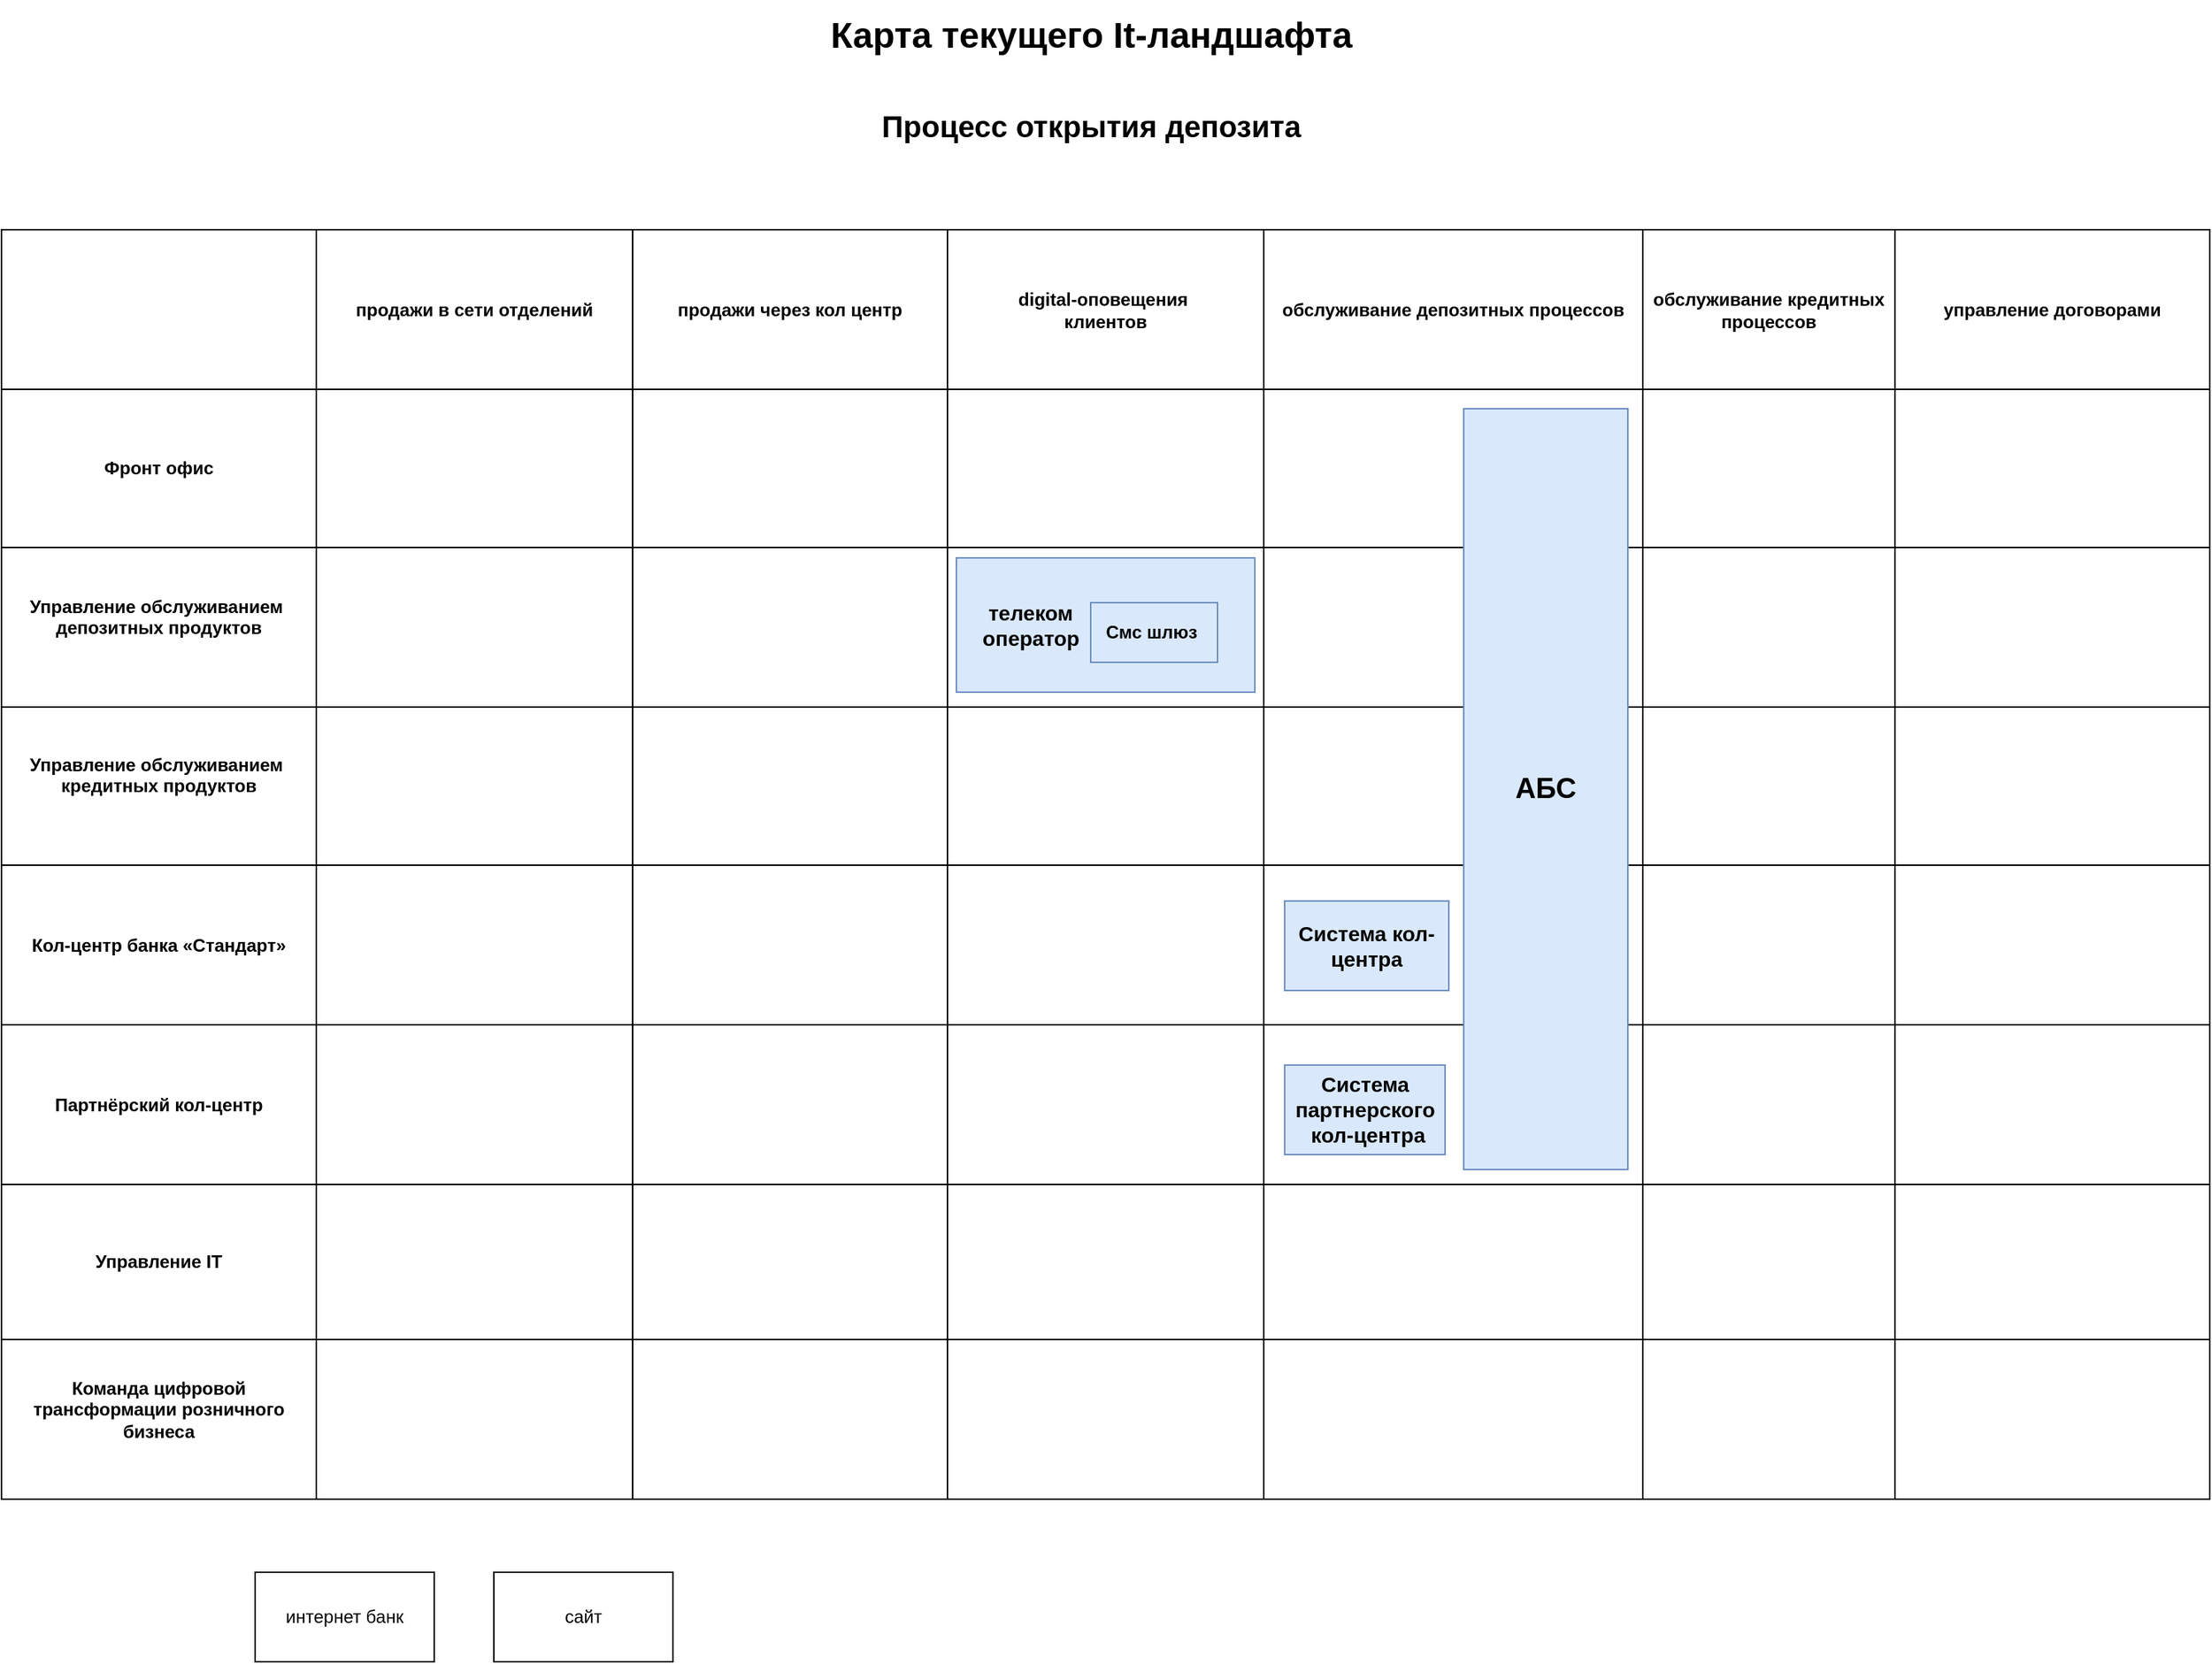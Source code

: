 <mxfile>
    <diagram name="Page-1" id="bd83a815-5ea8-2e97-e5ec-87c9f400f2fa">
        <mxGraphModel dx="1813" dy="1408" grid="1" gridSize="10" guides="1" tooltips="1" connect="1" arrows="1" fold="1" page="1" pageScale="1.5" pageWidth="1169" pageHeight="826" background="none" math="0" shadow="0">
            <root>
                <mxCell id="0" style=";html=1;"/>
                <mxCell id="1" style=";html=1;" parent="0"/>
                <mxCell id="1516e18e63f93b96-3" value="Карта текущего It-ландшафта" style="text;strokeColor=none;fillColor=none;html=1;fontSize=24;fontStyle=1;verticalAlign=middle;align=center;rounded=0;shadow=1;" parent="1" vertex="1">
                    <mxGeometry x="480" y="80" width="780" height="40" as="geometry"/>
                </mxCell>
                <mxCell id="1myl8zjfkGDdgsmhDYGg-34" value="" style="shape=table;startSize=0;container=1;collapsible=0;childLayout=tableLayout;" parent="1" vertex="1">
                    <mxGeometry x="140" y="230" width="1480" height="851" as="geometry"/>
                </mxCell>
                <mxCell id="1myl8zjfkGDdgsmhDYGg-35" value="" style="shape=tableRow;horizontal=0;startSize=0;swimlaneHead=0;swimlaneBody=0;strokeColor=inherit;top=0;left=0;bottom=0;right=0;collapsible=0;dropTarget=0;fillColor=none;points=[[0,0.5],[1,0.5]];portConstraint=eastwest;" parent="1myl8zjfkGDdgsmhDYGg-34" vertex="1">
                    <mxGeometry width="1480" height="107" as="geometry"/>
                </mxCell>
                <mxCell id="1myl8zjfkGDdgsmhDYGg-36" value="" style="shape=partialRectangle;html=1;whiteSpace=wrap;connectable=0;strokeColor=inherit;overflow=hidden;fillColor=none;top=0;left=0;bottom=0;right=0;pointerEvents=1;" parent="1myl8zjfkGDdgsmhDYGg-35" vertex="1">
                    <mxGeometry width="211" height="107" as="geometry">
                        <mxRectangle width="211" height="107" as="alternateBounds"/>
                    </mxGeometry>
                </mxCell>
                <mxCell id="1myl8zjfkGDdgsmhDYGg-37" value="&lt;b&gt;продажи в сети отделений&lt;/b&gt;" style="shape=partialRectangle;html=1;whiteSpace=wrap;connectable=0;strokeColor=inherit;overflow=hidden;fillColor=none;top=0;left=0;bottom=0;right=0;pointerEvents=1;align=center;verticalAlign=middle;fontFamily=Helvetica;fontSize=12;fontColor=default;" parent="1myl8zjfkGDdgsmhDYGg-35" vertex="1">
                    <mxGeometry x="211" width="212" height="107" as="geometry">
                        <mxRectangle width="212" height="107" as="alternateBounds"/>
                    </mxGeometry>
                </mxCell>
                <mxCell id="1myl8zjfkGDdgsmhDYGg-38" value="&lt;b&gt;продажи через кол центр&lt;/b&gt;" style="shape=partialRectangle;html=1;whiteSpace=wrap;connectable=0;strokeColor=inherit;overflow=hidden;fillColor=none;top=0;left=0;bottom=0;right=0;pointerEvents=1;" parent="1myl8zjfkGDdgsmhDYGg-35" vertex="1">
                    <mxGeometry x="423" width="211" height="107" as="geometry">
                        <mxRectangle width="211" height="107" as="alternateBounds"/>
                    </mxGeometry>
                </mxCell>
                <mxCell id="1myl8zjfkGDdgsmhDYGg-39" value="&lt;div&gt;&lt;b&gt;digital-оповещения&amp;nbsp;&lt;/b&gt;&lt;/div&gt;&lt;div&gt;&lt;b&gt;клиентов&lt;/b&gt;&lt;/div&gt;" style="shape=partialRectangle;html=1;whiteSpace=wrap;connectable=0;strokeColor=inherit;overflow=hidden;fillColor=none;top=0;left=0;bottom=0;right=0;pointerEvents=1;" parent="1myl8zjfkGDdgsmhDYGg-35" vertex="1">
                    <mxGeometry x="634" width="212" height="107" as="geometry">
                        <mxRectangle width="212" height="107" as="alternateBounds"/>
                    </mxGeometry>
                </mxCell>
                <mxCell id="1myl8zjfkGDdgsmhDYGg-40" value="обслуживание депозитных процессов" style="shape=partialRectangle;html=1;whiteSpace=wrap;connectable=0;strokeColor=inherit;overflow=hidden;fillColor=none;top=0;left=0;bottom=0;right=0;pointerEvents=1;fontStyle=1" parent="1myl8zjfkGDdgsmhDYGg-35" vertex="1">
                    <mxGeometry x="846" width="254" height="107" as="geometry">
                        <mxRectangle width="254" height="107" as="alternateBounds"/>
                    </mxGeometry>
                </mxCell>
                <mxCell id="1myl8zjfkGDdgsmhDYGg-41" value="обслуживание кредитных процессов" style="shape=partialRectangle;html=1;whiteSpace=wrap;connectable=0;strokeColor=inherit;overflow=hidden;fillColor=none;top=0;left=0;bottom=0;right=0;pointerEvents=1;fontStyle=1" parent="1myl8zjfkGDdgsmhDYGg-35" vertex="1">
                    <mxGeometry x="1100" width="169" height="107" as="geometry">
                        <mxRectangle width="169" height="107" as="alternateBounds"/>
                    </mxGeometry>
                </mxCell>
                <mxCell id="1myl8zjfkGDdgsmhDYGg-42" value="управление договорами" style="shape=partialRectangle;html=1;whiteSpace=wrap;connectable=0;strokeColor=inherit;overflow=hidden;fillColor=none;top=0;left=0;bottom=0;right=0;pointerEvents=1;fontStyle=1" parent="1myl8zjfkGDdgsmhDYGg-35" vertex="1">
                    <mxGeometry x="1269" width="211" height="107" as="geometry">
                        <mxRectangle width="211" height="107" as="alternateBounds"/>
                    </mxGeometry>
                </mxCell>
                <mxCell id="1myl8zjfkGDdgsmhDYGg-45" value="" style="shape=tableRow;horizontal=0;startSize=0;swimlaneHead=0;swimlaneBody=0;strokeColor=inherit;top=0;left=0;bottom=0;right=0;collapsible=0;dropTarget=0;fillColor=none;points=[[0,0.5],[1,0.5]];portConstraint=eastwest;" parent="1myl8zjfkGDdgsmhDYGg-34" vertex="1">
                    <mxGeometry y="107" width="1480" height="106" as="geometry"/>
                </mxCell>
                <mxCell id="1myl8zjfkGDdgsmhDYGg-46" value="&lt;strong&gt;Фронт офис&lt;/strong&gt;" style="shape=partialRectangle;html=1;whiteSpace=wrap;connectable=0;strokeColor=inherit;overflow=hidden;fillColor=none;top=0;left=0;bottom=0;right=0;pointerEvents=1;" parent="1myl8zjfkGDdgsmhDYGg-45" vertex="1">
                    <mxGeometry width="211" height="106" as="geometry">
                        <mxRectangle width="211" height="106" as="alternateBounds"/>
                    </mxGeometry>
                </mxCell>
                <mxCell id="1myl8zjfkGDdgsmhDYGg-47" value="" style="shape=partialRectangle;html=1;whiteSpace=wrap;connectable=0;strokeColor=inherit;overflow=hidden;fillColor=none;top=0;left=0;bottom=0;right=0;pointerEvents=1;" parent="1myl8zjfkGDdgsmhDYGg-45" vertex="1">
                    <mxGeometry x="211" width="212" height="106" as="geometry">
                        <mxRectangle width="212" height="106" as="alternateBounds"/>
                    </mxGeometry>
                </mxCell>
                <mxCell id="1myl8zjfkGDdgsmhDYGg-48" value="" style="shape=partialRectangle;html=1;whiteSpace=wrap;connectable=0;strokeColor=inherit;overflow=hidden;fillColor=none;top=0;left=0;bottom=0;right=0;pointerEvents=1;" parent="1myl8zjfkGDdgsmhDYGg-45" vertex="1">
                    <mxGeometry x="423" width="211" height="106" as="geometry">
                        <mxRectangle width="211" height="106" as="alternateBounds"/>
                    </mxGeometry>
                </mxCell>
                <mxCell id="1myl8zjfkGDdgsmhDYGg-49" value="" style="shape=partialRectangle;html=1;whiteSpace=wrap;connectable=0;strokeColor=inherit;overflow=hidden;fillColor=none;top=0;left=0;bottom=0;right=0;pointerEvents=1;" parent="1myl8zjfkGDdgsmhDYGg-45" vertex="1">
                    <mxGeometry x="634" width="212" height="106" as="geometry">
                        <mxRectangle width="212" height="106" as="alternateBounds"/>
                    </mxGeometry>
                </mxCell>
                <mxCell id="1myl8zjfkGDdgsmhDYGg-50" value="" style="shape=partialRectangle;html=1;whiteSpace=wrap;connectable=0;strokeColor=inherit;overflow=hidden;fillColor=none;top=0;left=0;bottom=0;right=0;pointerEvents=1;" parent="1myl8zjfkGDdgsmhDYGg-45" vertex="1">
                    <mxGeometry x="846" width="254" height="106" as="geometry">
                        <mxRectangle width="254" height="106" as="alternateBounds"/>
                    </mxGeometry>
                </mxCell>
                <mxCell id="1myl8zjfkGDdgsmhDYGg-51" value="" style="shape=partialRectangle;html=1;whiteSpace=wrap;connectable=0;strokeColor=inherit;overflow=hidden;fillColor=none;top=0;left=0;bottom=0;right=0;pointerEvents=1;" parent="1myl8zjfkGDdgsmhDYGg-45" vertex="1">
                    <mxGeometry x="1100" width="169" height="106" as="geometry">
                        <mxRectangle width="169" height="106" as="alternateBounds"/>
                    </mxGeometry>
                </mxCell>
                <mxCell id="1myl8zjfkGDdgsmhDYGg-52" value="" style="shape=partialRectangle;html=1;whiteSpace=wrap;connectable=0;strokeColor=inherit;overflow=hidden;fillColor=none;top=0;left=0;bottom=0;right=0;pointerEvents=1;" parent="1myl8zjfkGDdgsmhDYGg-45" vertex="1">
                    <mxGeometry x="1269" width="211" height="106" as="geometry">
                        <mxRectangle width="211" height="106" as="alternateBounds"/>
                    </mxGeometry>
                </mxCell>
                <mxCell id="1myl8zjfkGDdgsmhDYGg-55" value="" style="shape=tableRow;horizontal=0;startSize=0;swimlaneHead=0;swimlaneBody=0;strokeColor=inherit;top=0;left=0;bottom=0;right=0;collapsible=0;dropTarget=0;fillColor=none;points=[[0,0.5],[1,0.5]];portConstraint=eastwest;" parent="1myl8zjfkGDdgsmhDYGg-34" vertex="1">
                    <mxGeometry y="213" width="1480" height="107" as="geometry"/>
                </mxCell>
                <mxCell id="1myl8zjfkGDdgsmhDYGg-56" value="&#xa;&lt;strong&gt;Управление обслуживанием&amp;nbsp;&lt;br&gt;депозитных продуктов&lt;/strong&gt;&#xa;&#xa;" style="shape=partialRectangle;html=1;whiteSpace=wrap;connectable=0;strokeColor=inherit;overflow=hidden;fillColor=none;top=0;left=0;bottom=0;right=0;pointerEvents=1;" parent="1myl8zjfkGDdgsmhDYGg-55" vertex="1">
                    <mxGeometry width="211" height="107" as="geometry">
                        <mxRectangle width="211" height="107" as="alternateBounds"/>
                    </mxGeometry>
                </mxCell>
                <mxCell id="1myl8zjfkGDdgsmhDYGg-57" value="" style="shape=partialRectangle;html=1;whiteSpace=wrap;connectable=0;strokeColor=inherit;overflow=hidden;fillColor=none;top=0;left=0;bottom=0;right=0;pointerEvents=1;" parent="1myl8zjfkGDdgsmhDYGg-55" vertex="1">
                    <mxGeometry x="211" width="212" height="107" as="geometry">
                        <mxRectangle width="212" height="107" as="alternateBounds"/>
                    </mxGeometry>
                </mxCell>
                <mxCell id="1myl8zjfkGDdgsmhDYGg-58" value="" style="shape=partialRectangle;html=1;whiteSpace=wrap;connectable=0;strokeColor=inherit;overflow=hidden;fillColor=none;top=0;left=0;bottom=0;right=0;pointerEvents=1;" parent="1myl8zjfkGDdgsmhDYGg-55" vertex="1">
                    <mxGeometry x="423" width="211" height="107" as="geometry">
                        <mxRectangle width="211" height="107" as="alternateBounds"/>
                    </mxGeometry>
                </mxCell>
                <mxCell id="1myl8zjfkGDdgsmhDYGg-59" value="" style="shape=partialRectangle;html=1;whiteSpace=wrap;connectable=0;strokeColor=inherit;overflow=hidden;fillColor=none;top=0;left=0;bottom=0;right=0;pointerEvents=1;" parent="1myl8zjfkGDdgsmhDYGg-55" vertex="1">
                    <mxGeometry x="634" width="212" height="107" as="geometry">
                        <mxRectangle width="212" height="107" as="alternateBounds"/>
                    </mxGeometry>
                </mxCell>
                <mxCell id="1myl8zjfkGDdgsmhDYGg-60" value="" style="shape=partialRectangle;html=1;whiteSpace=wrap;connectable=0;strokeColor=inherit;overflow=hidden;fillColor=none;top=0;left=0;bottom=0;right=0;pointerEvents=1;" parent="1myl8zjfkGDdgsmhDYGg-55" vertex="1">
                    <mxGeometry x="846" width="254" height="107" as="geometry">
                        <mxRectangle width="254" height="107" as="alternateBounds"/>
                    </mxGeometry>
                </mxCell>
                <mxCell id="1myl8zjfkGDdgsmhDYGg-61" value="" style="shape=partialRectangle;html=1;whiteSpace=wrap;connectable=0;strokeColor=inherit;overflow=hidden;fillColor=none;top=0;left=0;bottom=0;right=0;pointerEvents=1;" parent="1myl8zjfkGDdgsmhDYGg-55" vertex="1">
                    <mxGeometry x="1100" width="169" height="107" as="geometry">
                        <mxRectangle width="169" height="107" as="alternateBounds"/>
                    </mxGeometry>
                </mxCell>
                <mxCell id="1myl8zjfkGDdgsmhDYGg-62" value="" style="shape=partialRectangle;html=1;whiteSpace=wrap;connectable=0;strokeColor=inherit;overflow=hidden;fillColor=none;top=0;left=0;bottom=0;right=0;pointerEvents=1;" parent="1myl8zjfkGDdgsmhDYGg-55" vertex="1">
                    <mxGeometry x="1269" width="211" height="107" as="geometry">
                        <mxRectangle width="211" height="107" as="alternateBounds"/>
                    </mxGeometry>
                </mxCell>
                <mxCell id="1myl8zjfkGDdgsmhDYGg-65" value="" style="shape=tableRow;horizontal=0;startSize=0;swimlaneHead=0;swimlaneBody=0;strokeColor=inherit;top=0;left=0;bottom=0;right=0;collapsible=0;dropTarget=0;fillColor=none;points=[[0,0.5],[1,0.5]];portConstraint=eastwest;" parent="1myl8zjfkGDdgsmhDYGg-34" vertex="1">
                    <mxGeometry y="320" width="1480" height="106" as="geometry"/>
                </mxCell>
                <mxCell id="1myl8zjfkGDdgsmhDYGg-66" value="&#xa;&lt;strong&gt;Управление обслуживанием&amp;nbsp;&lt;br&gt;кредитных продуктов&lt;/strong&gt;&#xa;&#xa;" style="shape=partialRectangle;html=1;whiteSpace=wrap;connectable=0;strokeColor=inherit;overflow=hidden;fillColor=none;top=0;left=0;bottom=0;right=0;pointerEvents=1;" parent="1myl8zjfkGDdgsmhDYGg-65" vertex="1">
                    <mxGeometry width="211" height="106" as="geometry">
                        <mxRectangle width="211" height="106" as="alternateBounds"/>
                    </mxGeometry>
                </mxCell>
                <mxCell id="1myl8zjfkGDdgsmhDYGg-67" value="" style="shape=partialRectangle;html=1;whiteSpace=wrap;connectable=0;strokeColor=inherit;overflow=hidden;fillColor=none;top=0;left=0;bottom=0;right=0;pointerEvents=1;" parent="1myl8zjfkGDdgsmhDYGg-65" vertex="1">
                    <mxGeometry x="211" width="212" height="106" as="geometry">
                        <mxRectangle width="212" height="106" as="alternateBounds"/>
                    </mxGeometry>
                </mxCell>
                <mxCell id="1myl8zjfkGDdgsmhDYGg-68" value="" style="shape=partialRectangle;html=1;whiteSpace=wrap;connectable=0;strokeColor=inherit;overflow=hidden;fillColor=none;top=0;left=0;bottom=0;right=0;pointerEvents=1;" parent="1myl8zjfkGDdgsmhDYGg-65" vertex="1">
                    <mxGeometry x="423" width="211" height="106" as="geometry">
                        <mxRectangle width="211" height="106" as="alternateBounds"/>
                    </mxGeometry>
                </mxCell>
                <mxCell id="1myl8zjfkGDdgsmhDYGg-69" value="" style="shape=partialRectangle;html=1;whiteSpace=wrap;connectable=0;strokeColor=inherit;overflow=hidden;fillColor=none;top=0;left=0;bottom=0;right=0;pointerEvents=1;" parent="1myl8zjfkGDdgsmhDYGg-65" vertex="1">
                    <mxGeometry x="634" width="212" height="106" as="geometry">
                        <mxRectangle width="212" height="106" as="alternateBounds"/>
                    </mxGeometry>
                </mxCell>
                <mxCell id="1myl8zjfkGDdgsmhDYGg-70" value="" style="shape=partialRectangle;html=1;whiteSpace=wrap;connectable=0;strokeColor=inherit;overflow=hidden;fillColor=none;top=0;left=0;bottom=0;right=0;pointerEvents=1;" parent="1myl8zjfkGDdgsmhDYGg-65" vertex="1">
                    <mxGeometry x="846" width="254" height="106" as="geometry">
                        <mxRectangle width="254" height="106" as="alternateBounds"/>
                    </mxGeometry>
                </mxCell>
                <mxCell id="1myl8zjfkGDdgsmhDYGg-71" value="" style="shape=partialRectangle;html=1;whiteSpace=wrap;connectable=0;strokeColor=inherit;overflow=hidden;fillColor=none;top=0;left=0;bottom=0;right=0;pointerEvents=1;" parent="1myl8zjfkGDdgsmhDYGg-65" vertex="1">
                    <mxGeometry x="1100" width="169" height="106" as="geometry">
                        <mxRectangle width="169" height="106" as="alternateBounds"/>
                    </mxGeometry>
                </mxCell>
                <mxCell id="1myl8zjfkGDdgsmhDYGg-72" value="" style="shape=partialRectangle;html=1;whiteSpace=wrap;connectable=0;strokeColor=inherit;overflow=hidden;fillColor=none;top=0;left=0;bottom=0;right=0;pointerEvents=1;" parent="1myl8zjfkGDdgsmhDYGg-65" vertex="1">
                    <mxGeometry x="1269" width="211" height="106" as="geometry">
                        <mxRectangle width="211" height="106" as="alternateBounds"/>
                    </mxGeometry>
                </mxCell>
                <mxCell id="1myl8zjfkGDdgsmhDYGg-75" value="" style="shape=tableRow;horizontal=0;startSize=0;swimlaneHead=0;swimlaneBody=0;strokeColor=inherit;top=0;left=0;bottom=0;right=0;collapsible=0;dropTarget=0;fillColor=none;points=[[0,0.5],[1,0.5]];portConstraint=eastwest;" parent="1myl8zjfkGDdgsmhDYGg-34" vertex="1">
                    <mxGeometry y="426" width="1480" height="107" as="geometry"/>
                </mxCell>
                <mxCell id="1myl8zjfkGDdgsmhDYGg-76" value="&lt;strong&gt;Кол-центр банка «Стандарт»&lt;/strong&gt;" style="shape=partialRectangle;html=1;whiteSpace=wrap;connectable=0;strokeColor=inherit;overflow=hidden;fillColor=none;top=0;left=0;bottom=0;right=0;pointerEvents=1;" parent="1myl8zjfkGDdgsmhDYGg-75" vertex="1">
                    <mxGeometry width="211" height="107" as="geometry">
                        <mxRectangle width="211" height="107" as="alternateBounds"/>
                    </mxGeometry>
                </mxCell>
                <mxCell id="1myl8zjfkGDdgsmhDYGg-77" value="" style="shape=partialRectangle;html=1;whiteSpace=wrap;connectable=0;strokeColor=inherit;overflow=hidden;fillColor=none;top=0;left=0;bottom=0;right=0;pointerEvents=1;" parent="1myl8zjfkGDdgsmhDYGg-75" vertex="1">
                    <mxGeometry x="211" width="212" height="107" as="geometry">
                        <mxRectangle width="212" height="107" as="alternateBounds"/>
                    </mxGeometry>
                </mxCell>
                <mxCell id="1myl8zjfkGDdgsmhDYGg-78" value="" style="shape=partialRectangle;html=1;whiteSpace=wrap;connectable=0;strokeColor=inherit;overflow=hidden;fillColor=none;top=0;left=0;bottom=0;right=0;pointerEvents=1;" parent="1myl8zjfkGDdgsmhDYGg-75" vertex="1">
                    <mxGeometry x="423" width="211" height="107" as="geometry">
                        <mxRectangle width="211" height="107" as="alternateBounds"/>
                    </mxGeometry>
                </mxCell>
                <mxCell id="1myl8zjfkGDdgsmhDYGg-79" value="" style="shape=partialRectangle;html=1;whiteSpace=wrap;connectable=0;strokeColor=inherit;overflow=hidden;fillColor=none;top=0;left=0;bottom=0;right=0;pointerEvents=1;" parent="1myl8zjfkGDdgsmhDYGg-75" vertex="1">
                    <mxGeometry x="634" width="212" height="107" as="geometry">
                        <mxRectangle width="212" height="107" as="alternateBounds"/>
                    </mxGeometry>
                </mxCell>
                <mxCell id="1myl8zjfkGDdgsmhDYGg-80" value="" style="shape=partialRectangle;html=1;whiteSpace=wrap;connectable=0;strokeColor=inherit;overflow=hidden;fillColor=none;top=0;left=0;bottom=0;right=0;pointerEvents=1;" parent="1myl8zjfkGDdgsmhDYGg-75" vertex="1">
                    <mxGeometry x="846" width="254" height="107" as="geometry">
                        <mxRectangle width="254" height="107" as="alternateBounds"/>
                    </mxGeometry>
                </mxCell>
                <mxCell id="1myl8zjfkGDdgsmhDYGg-81" value="" style="shape=partialRectangle;html=1;whiteSpace=wrap;connectable=0;strokeColor=inherit;overflow=hidden;fillColor=none;top=0;left=0;bottom=0;right=0;pointerEvents=1;" parent="1myl8zjfkGDdgsmhDYGg-75" vertex="1">
                    <mxGeometry x="1100" width="169" height="107" as="geometry">
                        <mxRectangle width="169" height="107" as="alternateBounds"/>
                    </mxGeometry>
                </mxCell>
                <mxCell id="1myl8zjfkGDdgsmhDYGg-82" value="" style="shape=partialRectangle;html=1;whiteSpace=wrap;connectable=0;strokeColor=inherit;overflow=hidden;fillColor=none;top=0;left=0;bottom=0;right=0;pointerEvents=1;" parent="1myl8zjfkGDdgsmhDYGg-75" vertex="1">
                    <mxGeometry x="1269" width="211" height="107" as="geometry">
                        <mxRectangle width="211" height="107" as="alternateBounds"/>
                    </mxGeometry>
                </mxCell>
                <mxCell id="1myl8zjfkGDdgsmhDYGg-155" style="shape=tableRow;horizontal=0;startSize=0;swimlaneHead=0;swimlaneBody=0;strokeColor=inherit;top=0;left=0;bottom=0;right=0;collapsible=0;dropTarget=0;fillColor=none;points=[[0,0.5],[1,0.5]];portConstraint=eastwest;" parent="1myl8zjfkGDdgsmhDYGg-34" vertex="1">
                    <mxGeometry y="533" width="1480" height="107" as="geometry"/>
                </mxCell>
                <mxCell id="1myl8zjfkGDdgsmhDYGg-156" value="&lt;br&gt;&lt;strong&gt;Партнёрский кол-центр&lt;/strong&gt;&lt;br&gt;&lt;div&gt;&lt;br/&gt;&lt;/div&gt;" style="shape=partialRectangle;html=1;whiteSpace=wrap;connectable=0;strokeColor=inherit;overflow=hidden;fillColor=none;top=0;left=0;bottom=0;right=0;pointerEvents=1;" parent="1myl8zjfkGDdgsmhDYGg-155" vertex="1">
                    <mxGeometry width="211" height="107" as="geometry">
                        <mxRectangle width="211" height="107" as="alternateBounds"/>
                    </mxGeometry>
                </mxCell>
                <mxCell id="1myl8zjfkGDdgsmhDYGg-157" style="shape=partialRectangle;html=1;whiteSpace=wrap;connectable=0;strokeColor=inherit;overflow=hidden;fillColor=none;top=0;left=0;bottom=0;right=0;pointerEvents=1;" parent="1myl8zjfkGDdgsmhDYGg-155" vertex="1">
                    <mxGeometry x="211" width="212" height="107" as="geometry">
                        <mxRectangle width="212" height="107" as="alternateBounds"/>
                    </mxGeometry>
                </mxCell>
                <mxCell id="1myl8zjfkGDdgsmhDYGg-158" style="shape=partialRectangle;html=1;whiteSpace=wrap;connectable=0;strokeColor=inherit;overflow=hidden;fillColor=none;top=0;left=0;bottom=0;right=0;pointerEvents=1;" parent="1myl8zjfkGDdgsmhDYGg-155" vertex="1">
                    <mxGeometry x="423" width="211" height="107" as="geometry">
                        <mxRectangle width="211" height="107" as="alternateBounds"/>
                    </mxGeometry>
                </mxCell>
                <mxCell id="1myl8zjfkGDdgsmhDYGg-159" style="shape=partialRectangle;html=1;whiteSpace=wrap;connectable=0;strokeColor=inherit;overflow=hidden;fillColor=none;top=0;left=0;bottom=0;right=0;pointerEvents=1;" parent="1myl8zjfkGDdgsmhDYGg-155" vertex="1">
                    <mxGeometry x="634" width="212" height="107" as="geometry">
                        <mxRectangle width="212" height="107" as="alternateBounds"/>
                    </mxGeometry>
                </mxCell>
                <mxCell id="1myl8zjfkGDdgsmhDYGg-160" style="shape=partialRectangle;html=1;whiteSpace=wrap;connectable=0;strokeColor=inherit;overflow=hidden;fillColor=none;top=0;left=0;bottom=0;right=0;pointerEvents=1;" parent="1myl8zjfkGDdgsmhDYGg-155" vertex="1">
                    <mxGeometry x="846" width="254" height="107" as="geometry">
                        <mxRectangle width="254" height="107" as="alternateBounds"/>
                    </mxGeometry>
                </mxCell>
                <mxCell id="1myl8zjfkGDdgsmhDYGg-161" style="shape=partialRectangle;html=1;whiteSpace=wrap;connectable=0;strokeColor=inherit;overflow=hidden;fillColor=none;top=0;left=0;bottom=0;right=0;pointerEvents=1;" parent="1myl8zjfkGDdgsmhDYGg-155" vertex="1">
                    <mxGeometry x="1100" width="169" height="107" as="geometry">
                        <mxRectangle width="169" height="107" as="alternateBounds"/>
                    </mxGeometry>
                </mxCell>
                <mxCell id="1myl8zjfkGDdgsmhDYGg-162" style="shape=partialRectangle;html=1;whiteSpace=wrap;connectable=0;strokeColor=inherit;overflow=hidden;fillColor=none;top=0;left=0;bottom=0;right=0;pointerEvents=1;" parent="1myl8zjfkGDdgsmhDYGg-155" vertex="1">
                    <mxGeometry x="1269" width="211" height="107" as="geometry">
                        <mxRectangle width="211" height="107" as="alternateBounds"/>
                    </mxGeometry>
                </mxCell>
                <mxCell id="1myl8zjfkGDdgsmhDYGg-85" value="" style="shape=tableRow;horizontal=0;startSize=0;swimlaneHead=0;swimlaneBody=0;strokeColor=inherit;top=0;left=0;bottom=0;right=0;collapsible=0;dropTarget=0;fillColor=none;points=[[0,0.5],[1,0.5]];portConstraint=eastwest;" parent="1myl8zjfkGDdgsmhDYGg-34" vertex="1">
                    <mxGeometry y="640" width="1480" height="104" as="geometry"/>
                </mxCell>
                <mxCell id="1myl8zjfkGDdgsmhDYGg-86" value="&lt;br&gt;&lt;br&gt;&lt;strong&gt;Управление IT&lt;/strong&gt;&lt;br&gt;&lt;br&gt;&lt;div&gt;&lt;br&gt;&lt;/div&gt;" style="shape=partialRectangle;html=1;whiteSpace=wrap;connectable=0;strokeColor=inherit;overflow=hidden;fillColor=none;top=0;left=0;bottom=0;right=0;pointerEvents=1;" parent="1myl8zjfkGDdgsmhDYGg-85" vertex="1">
                    <mxGeometry width="211" height="104" as="geometry">
                        <mxRectangle width="211" height="104" as="alternateBounds"/>
                    </mxGeometry>
                </mxCell>
                <mxCell id="1myl8zjfkGDdgsmhDYGg-87" value="" style="shape=partialRectangle;html=1;whiteSpace=wrap;connectable=0;strokeColor=inherit;overflow=hidden;fillColor=none;top=0;left=0;bottom=0;right=0;pointerEvents=1;" parent="1myl8zjfkGDdgsmhDYGg-85" vertex="1">
                    <mxGeometry x="211" width="212" height="104" as="geometry">
                        <mxRectangle width="212" height="104" as="alternateBounds"/>
                    </mxGeometry>
                </mxCell>
                <mxCell id="1myl8zjfkGDdgsmhDYGg-88" value="" style="shape=partialRectangle;html=1;whiteSpace=wrap;connectable=0;strokeColor=inherit;overflow=hidden;fillColor=none;top=0;left=0;bottom=0;right=0;pointerEvents=1;" parent="1myl8zjfkGDdgsmhDYGg-85" vertex="1">
                    <mxGeometry x="423" width="211" height="104" as="geometry">
                        <mxRectangle width="211" height="104" as="alternateBounds"/>
                    </mxGeometry>
                </mxCell>
                <mxCell id="1myl8zjfkGDdgsmhDYGg-89" value="" style="shape=partialRectangle;html=1;whiteSpace=wrap;connectable=0;strokeColor=inherit;overflow=hidden;fillColor=none;top=0;left=0;bottom=0;right=0;pointerEvents=1;" parent="1myl8zjfkGDdgsmhDYGg-85" vertex="1">
                    <mxGeometry x="634" width="212" height="104" as="geometry">
                        <mxRectangle width="212" height="104" as="alternateBounds"/>
                    </mxGeometry>
                </mxCell>
                <mxCell id="1myl8zjfkGDdgsmhDYGg-90" value="" style="shape=partialRectangle;html=1;whiteSpace=wrap;connectable=0;strokeColor=inherit;overflow=hidden;fillColor=none;top=0;left=0;bottom=0;right=0;pointerEvents=1;" parent="1myl8zjfkGDdgsmhDYGg-85" vertex="1">
                    <mxGeometry x="846" width="254" height="104" as="geometry">
                        <mxRectangle width="254" height="104" as="alternateBounds"/>
                    </mxGeometry>
                </mxCell>
                <mxCell id="1myl8zjfkGDdgsmhDYGg-91" value="" style="shape=partialRectangle;html=1;whiteSpace=wrap;connectable=0;strokeColor=inherit;overflow=hidden;fillColor=none;top=0;left=0;bottom=0;right=0;pointerEvents=1;" parent="1myl8zjfkGDdgsmhDYGg-85" vertex="1">
                    <mxGeometry x="1100" width="169" height="104" as="geometry">
                        <mxRectangle width="169" height="104" as="alternateBounds"/>
                    </mxGeometry>
                </mxCell>
                <mxCell id="1myl8zjfkGDdgsmhDYGg-92" value="" style="shape=partialRectangle;html=1;whiteSpace=wrap;connectable=0;strokeColor=inherit;overflow=hidden;fillColor=none;top=0;left=0;bottom=0;right=0;pointerEvents=1;" parent="1myl8zjfkGDdgsmhDYGg-85" vertex="1">
                    <mxGeometry x="1269" width="211" height="104" as="geometry">
                        <mxRectangle width="211" height="104" as="alternateBounds"/>
                    </mxGeometry>
                </mxCell>
                <mxCell id="1myl8zjfkGDdgsmhDYGg-95" value="" style="shape=tableRow;horizontal=0;startSize=0;swimlaneHead=0;swimlaneBody=0;strokeColor=inherit;top=0;left=0;bottom=0;right=0;collapsible=0;dropTarget=0;fillColor=none;points=[[0,0.5],[1,0.5]];portConstraint=eastwest;" parent="1myl8zjfkGDdgsmhDYGg-34" vertex="1">
                    <mxGeometry y="744" width="1480" height="107" as="geometry"/>
                </mxCell>
                <mxCell id="1myl8zjfkGDdgsmhDYGg-96" value="&#xa;&lt;strong&gt;Команда цифровой трансформации розничного бизнеса&lt;/strong&gt;&#xa;&#xa;" style="shape=partialRectangle;html=1;whiteSpace=wrap;connectable=0;strokeColor=inherit;overflow=hidden;fillColor=none;top=0;left=0;bottom=0;right=0;pointerEvents=1;" parent="1myl8zjfkGDdgsmhDYGg-95" vertex="1">
                    <mxGeometry width="211" height="107" as="geometry">
                        <mxRectangle width="211" height="107" as="alternateBounds"/>
                    </mxGeometry>
                </mxCell>
                <mxCell id="1myl8zjfkGDdgsmhDYGg-97" value="" style="shape=partialRectangle;html=1;whiteSpace=wrap;connectable=0;strokeColor=inherit;overflow=hidden;fillColor=none;top=0;left=0;bottom=0;right=0;pointerEvents=1;" parent="1myl8zjfkGDdgsmhDYGg-95" vertex="1">
                    <mxGeometry x="211" width="212" height="107" as="geometry">
                        <mxRectangle width="212" height="107" as="alternateBounds"/>
                    </mxGeometry>
                </mxCell>
                <mxCell id="1myl8zjfkGDdgsmhDYGg-98" value="" style="shape=partialRectangle;html=1;whiteSpace=wrap;connectable=0;strokeColor=inherit;overflow=hidden;fillColor=none;top=0;left=0;bottom=0;right=0;pointerEvents=1;" parent="1myl8zjfkGDdgsmhDYGg-95" vertex="1">
                    <mxGeometry x="423" width="211" height="107" as="geometry">
                        <mxRectangle width="211" height="107" as="alternateBounds"/>
                    </mxGeometry>
                </mxCell>
                <mxCell id="1myl8zjfkGDdgsmhDYGg-99" value="" style="shape=partialRectangle;html=1;whiteSpace=wrap;connectable=0;strokeColor=inherit;overflow=hidden;fillColor=none;top=0;left=0;bottom=0;right=0;pointerEvents=1;" parent="1myl8zjfkGDdgsmhDYGg-95" vertex="1">
                    <mxGeometry x="634" width="212" height="107" as="geometry">
                        <mxRectangle width="212" height="107" as="alternateBounds"/>
                    </mxGeometry>
                </mxCell>
                <mxCell id="1myl8zjfkGDdgsmhDYGg-100" value="" style="shape=partialRectangle;html=1;whiteSpace=wrap;connectable=0;strokeColor=inherit;overflow=hidden;fillColor=none;top=0;left=0;bottom=0;right=0;pointerEvents=1;" parent="1myl8zjfkGDdgsmhDYGg-95" vertex="1">
                    <mxGeometry x="846" width="254" height="107" as="geometry">
                        <mxRectangle width="254" height="107" as="alternateBounds"/>
                    </mxGeometry>
                </mxCell>
                <mxCell id="1myl8zjfkGDdgsmhDYGg-101" value="" style="shape=partialRectangle;html=1;whiteSpace=wrap;connectable=0;strokeColor=inherit;overflow=hidden;fillColor=none;top=0;left=0;bottom=0;right=0;pointerEvents=1;" parent="1myl8zjfkGDdgsmhDYGg-95" vertex="1">
                    <mxGeometry x="1100" width="169" height="107" as="geometry">
                        <mxRectangle width="169" height="107" as="alternateBounds"/>
                    </mxGeometry>
                </mxCell>
                <mxCell id="1myl8zjfkGDdgsmhDYGg-102" value="" style="shape=partialRectangle;html=1;whiteSpace=wrap;connectable=0;strokeColor=inherit;overflow=hidden;fillColor=none;top=0;left=0;bottom=0;right=0;pointerEvents=1;" parent="1myl8zjfkGDdgsmhDYGg-95" vertex="1">
                    <mxGeometry x="1269" width="211" height="107" as="geometry">
                        <mxRectangle width="211" height="107" as="alternateBounds"/>
                    </mxGeometry>
                </mxCell>
                <mxCell id="1myl8zjfkGDdgsmhDYGg-145" value="интернет банк" style="rounded=0;whiteSpace=wrap;html=1;" parent="1" vertex="1">
                    <mxGeometry x="310" y="1130" width="120" height="60" as="geometry"/>
                </mxCell>
                <mxCell id="1myl8zjfkGDdgsmhDYGg-150" value="сайт" style="rounded=0;whiteSpace=wrap;html=1;" parent="1" vertex="1">
                    <mxGeometry x="470" y="1130" width="120" height="60" as="geometry"/>
                </mxCell>
                <mxCell id="1myl8zjfkGDdgsmhDYGg-151" value="&lt;div align=&quot;left&quot;&gt;&lt;font style=&quot;font-size: 14px;&quot;&gt;&lt;b&gt;&amp;nbsp; &amp;nbsp; &amp;nbsp;телеком&amp;nbsp;&lt;/b&gt;&lt;/font&gt;&lt;/div&gt;&lt;div align=&quot;left&quot;&gt;&lt;font style=&quot;font-size: 14px;&quot;&gt;&lt;b&gt;&amp;nbsp; &amp;nbsp; оператор&lt;/b&gt;&lt;/font&gt;&lt;/div&gt;" style="rounded=0;whiteSpace=wrap;html=1;fillColor=#dae8fc;strokeColor=#6c8ebf;align=left;" parent="1" vertex="1">
                    <mxGeometry x="780" y="450" width="200" height="90" as="geometry"/>
                </mxCell>
                <mxCell id="1myl8zjfkGDdgsmhDYGg-153" value="&lt;font style=&quot;font-size: 19px;&quot;&gt;&lt;b style=&quot;&quot;&gt;АБС&lt;/b&gt;&lt;/font&gt;" style="rounded=0;whiteSpace=wrap;html=1;fillColor=#dae8fc;strokeColor=#6c8ebf;" parent="1" vertex="1">
                    <mxGeometry x="1120" y="350" width="110" height="510" as="geometry"/>
                </mxCell>
                <mxCell id="1myl8zjfkGDdgsmhDYGg-154" value="&lt;font style=&quot;font-size: 20px;&quot;&gt;Процесс открытия депозита&lt;/font&gt;" style="text;strokeColor=none;fillColor=none;html=1;fontSize=24;fontStyle=1;verticalAlign=middle;align=center;rounded=0;shadow=1;" parent="1" vertex="1">
                    <mxGeometry x="480" y="140" width="780" height="40" as="geometry"/>
                </mxCell>
                <mxCell id="1myl8zjfkGDdgsmhDYGg-170" value="&lt;div&gt;&lt;font style=&quot;font-size: 14px;&quot;&gt;&lt;b&gt;Система партнерского&lt;/b&gt;&lt;/font&gt;&lt;/div&gt;&lt;div&gt;&lt;font style=&quot;font-size: 14px;&quot;&gt;&lt;b&gt;&amp;nbsp;кол-центра&lt;/b&gt;&lt;/font&gt;&lt;/div&gt;" style="rounded=0;whiteSpace=wrap;html=1;fillColor=#dae8fc;strokeColor=#6c8ebf;" parent="1" vertex="1">
                    <mxGeometry x="1000" y="790" width="107.5" height="60" as="geometry"/>
                </mxCell>
                <mxCell id="1myl8zjfkGDdgsmhDYGg-146" value="&lt;font style=&quot;font-size: 14px;&quot;&gt;&lt;b&gt;Система кол-центра&lt;/b&gt;&lt;/font&gt;" style="rounded=0;whiteSpace=wrap;html=1;fillColor=#dae8fc;strokeColor=#6c8ebf;" parent="1" vertex="1">
                    <mxGeometry x="1000" y="680" width="110" height="60" as="geometry"/>
                </mxCell>
                <mxCell id="1myl8zjfkGDdgsmhDYGg-149" value="&lt;b&gt;Смс шлюз&amp;nbsp;&lt;/b&gt;" style="rounded=0;whiteSpace=wrap;html=1;fillColor=#dae8fc;strokeColor=#6c8ebf;" parent="1" vertex="1">
                    <mxGeometry x="870" y="480" width="85" height="40" as="geometry"/>
                </mxCell>
            </root>
        </mxGraphModel>
    </diagram>
</mxfile>